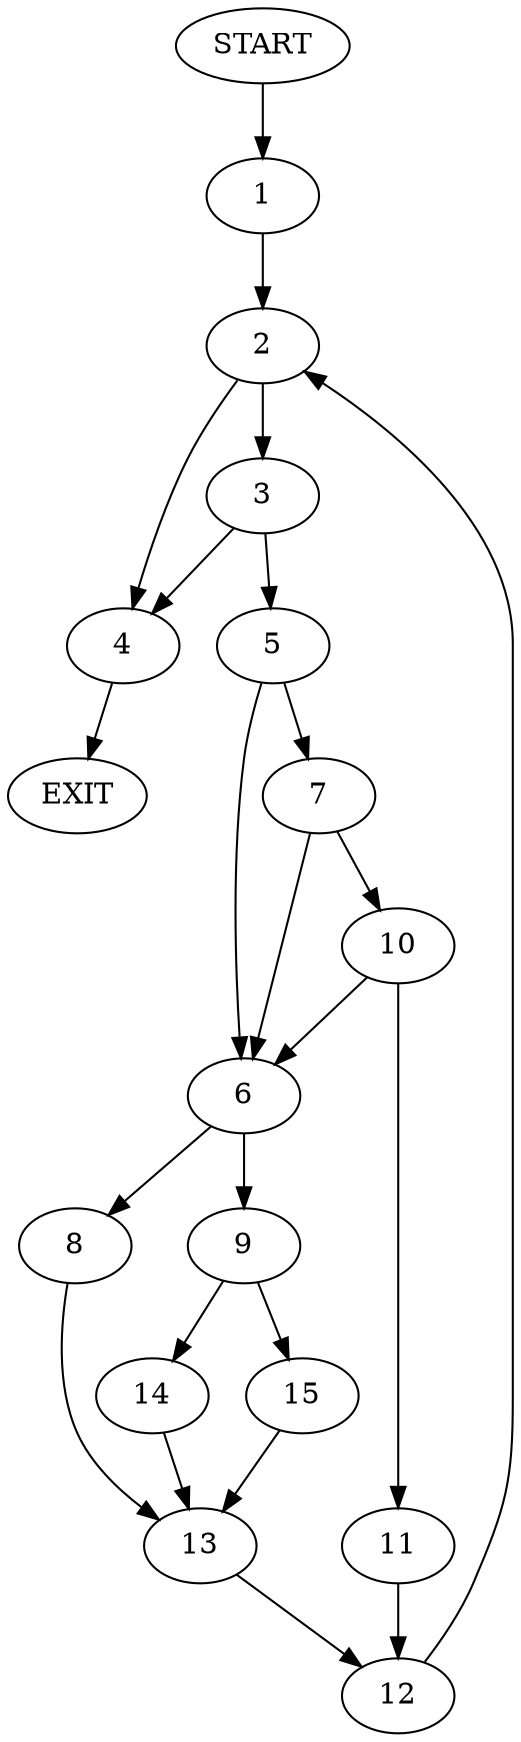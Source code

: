 digraph {
0 [label="START"]
16 [label="EXIT"]
0 -> 1
1 -> 2
2 -> 3
2 -> 4
4 -> 16
3 -> 4
3 -> 5
5 -> 6
5 -> 7
6 -> 8
6 -> 9
7 -> 10
7 -> 6
10 -> 11
10 -> 6
11 -> 12
8 -> 13
9 -> 14
9 -> 15
13 -> 12
14 -> 13
15 -> 13
12 -> 2
}
